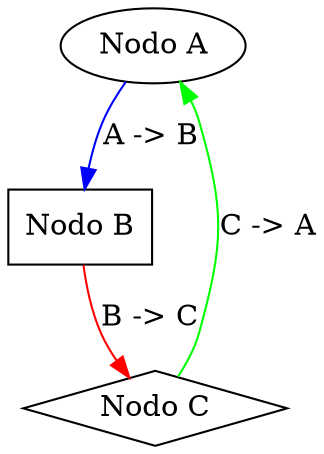 digraph G {
  A [label="Nodo A", shape=ellipse];
  B [label="Nodo B", shape=box];
  C [label="Nodo C", shape=diamond];

  A -> B [label="A -> B", color=blue];
  B -> C [label="B -> C", color=red];
  C -> A [label="C -> A", color=green];
}